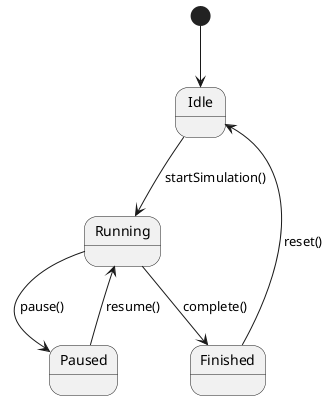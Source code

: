@startuml
[*] --> Idle
Idle --> Running : startSimulation()
Running --> Paused : pause()
Paused --> Running : resume()
Running --> Finished : complete()
Finished --> Idle : reset()
@enduml
